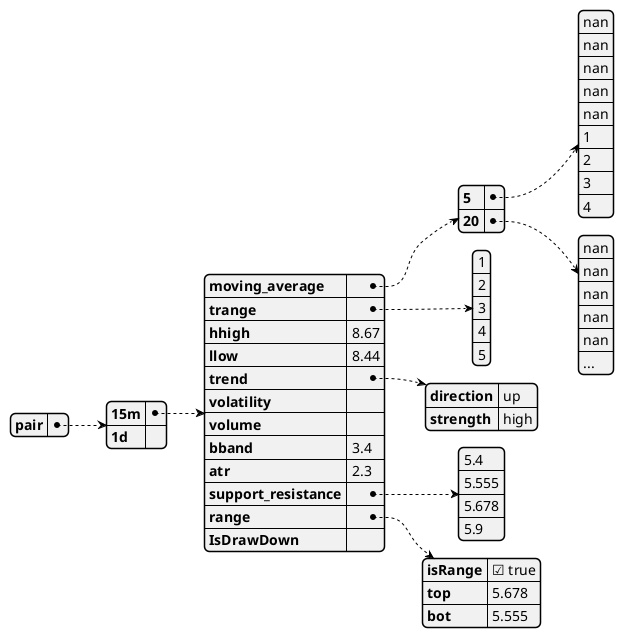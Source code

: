 @startjson
{
  "pair": {
    "15m": {
      "moving_average": {
        "5": ["nan", "nan", "nan", "nan", "nan", 1,2,3,4],
        "20": ["nan", "nan", "nan", "nan", "nan", "..."]
      },
      "trange":[1,2,3,4,5],
      "hhigh":8.67,
      "llow":8.44,
      "trend": {
        "direction": "up",
        "strength": "high"
      },
      "volatility": "",
      "volume": "",
      "bband": 3.4,
      "atr": 2.3,
      "support_resistance": [5.4, 5.555, 5.678, 5.9],
      "range": {
        "isRange": true,
        "top": 5.678,
        "bot": 5.555
      },
      "IsDrawDown": ""
    },
    "1d": ""
  }
}
@endjson

Extension:
  This is the field that can be used for dev purposes

NOTE: 
  analysis object may contain level 1 and 2 abstractions such as the 'moving_average' and 'trend' items respectively
